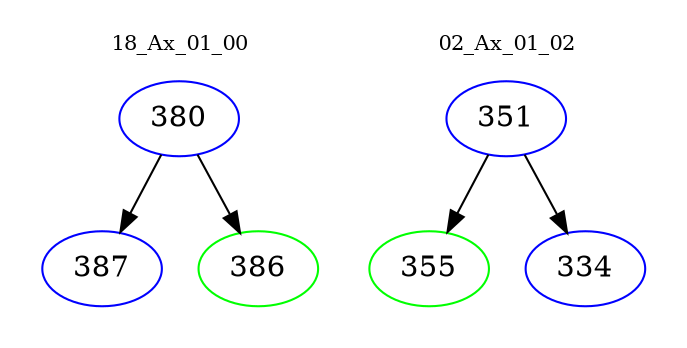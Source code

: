 digraph{
subgraph cluster_0 {
color = white
label = "18_Ax_01_00";
fontsize=10;
T0_380 [label="380", color="blue"]
T0_380 -> T0_387 [color="black"]
T0_387 [label="387", color="blue"]
T0_380 -> T0_386 [color="black"]
T0_386 [label="386", color="green"]
}
subgraph cluster_1 {
color = white
label = "02_Ax_01_02";
fontsize=10;
T1_351 [label="351", color="blue"]
T1_351 -> T1_355 [color="black"]
T1_355 [label="355", color="green"]
T1_351 -> T1_334 [color="black"]
T1_334 [label="334", color="blue"]
}
}

